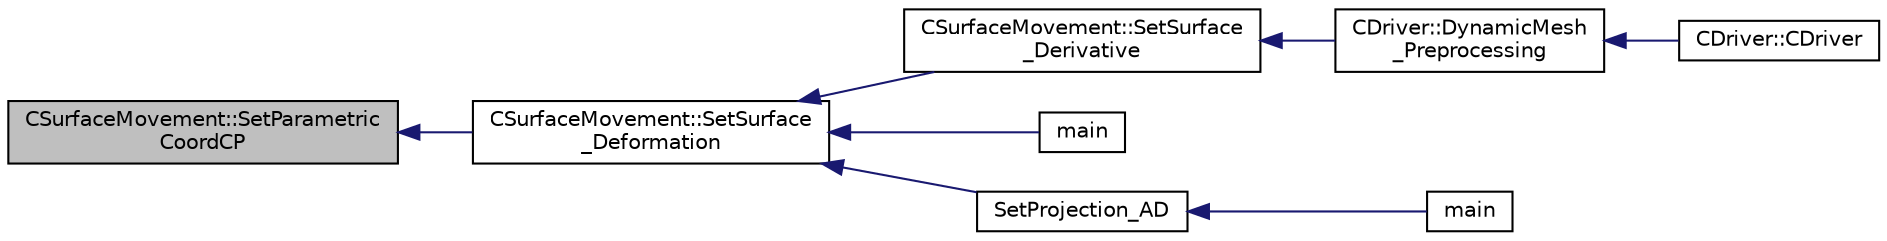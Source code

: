 digraph "CSurfaceMovement::SetParametricCoordCP"
{
  edge [fontname="Helvetica",fontsize="10",labelfontname="Helvetica",labelfontsize="10"];
  node [fontname="Helvetica",fontsize="10",shape=record];
  rankdir="LR";
  Node880 [label="CSurfaceMovement::SetParametric\lCoordCP",height=0.2,width=0.4,color="black", fillcolor="grey75", style="filled", fontcolor="black"];
  Node880 -> Node881 [dir="back",color="midnightblue",fontsize="10",style="solid",fontname="Helvetica"];
  Node881 [label="CSurfaceMovement::SetSurface\l_Deformation",height=0.2,width=0.4,color="black", fillcolor="white", style="filled",URL="$class_c_surface_movement.html#a23bec9fbe1bcd7f6117100de93381ac3",tooltip="Set the surface/boundary deformation. "];
  Node881 -> Node882 [dir="back",color="midnightblue",fontsize="10",style="solid",fontname="Helvetica"];
  Node882 [label="CSurfaceMovement::SetSurface\l_Derivative",height=0.2,width=0.4,color="black", fillcolor="white", style="filled",URL="$class_c_surface_movement.html#af6aac73d04565bf6e9b81305b66e97e7",tooltip="Set derivatives of the surface/boundary deformation. "];
  Node882 -> Node883 [dir="back",color="midnightblue",fontsize="10",style="solid",fontname="Helvetica"];
  Node883 [label="CDriver::DynamicMesh\l_Preprocessing",height=0.2,width=0.4,color="black", fillcolor="white", style="filled",URL="$class_c_driver.html#af585d91d9c08dbddcc2b3e67dd5f5af9",tooltip="GridMovement_Preprocessing. "];
  Node883 -> Node884 [dir="back",color="midnightblue",fontsize="10",style="solid",fontname="Helvetica"];
  Node884 [label="CDriver::CDriver",height=0.2,width=0.4,color="black", fillcolor="white", style="filled",URL="$class_c_driver.html#a3fca4a013a6efa9bbb38fe78a86b5f3d",tooltip="Constructor of the class. "];
  Node881 -> Node885 [dir="back",color="midnightblue",fontsize="10",style="solid",fontname="Helvetica"];
  Node885 [label="main",height=0.2,width=0.4,color="black", fillcolor="white", style="filled",URL="$_s_u2___d_e_f_8cpp.html#a0ddf1224851353fc92bfbff6f499fa97"];
  Node881 -> Node886 [dir="back",color="midnightblue",fontsize="10",style="solid",fontname="Helvetica"];
  Node886 [label="SetProjection_AD",height=0.2,width=0.4,color="black", fillcolor="white", style="filled",URL="$_s_u2___d_o_t_8cpp.html#a3fceed882e8eb3d6796c8e8396af7d87",tooltip="Projection of the surface sensitivity using algorithmic differentiation (AD). "];
  Node886 -> Node887 [dir="back",color="midnightblue",fontsize="10",style="solid",fontname="Helvetica"];
  Node887 [label="main",height=0.2,width=0.4,color="black", fillcolor="white", style="filled",URL="$_s_u2___d_o_t_8cpp.html#a0ddf1224851353fc92bfbff6f499fa97"];
}
